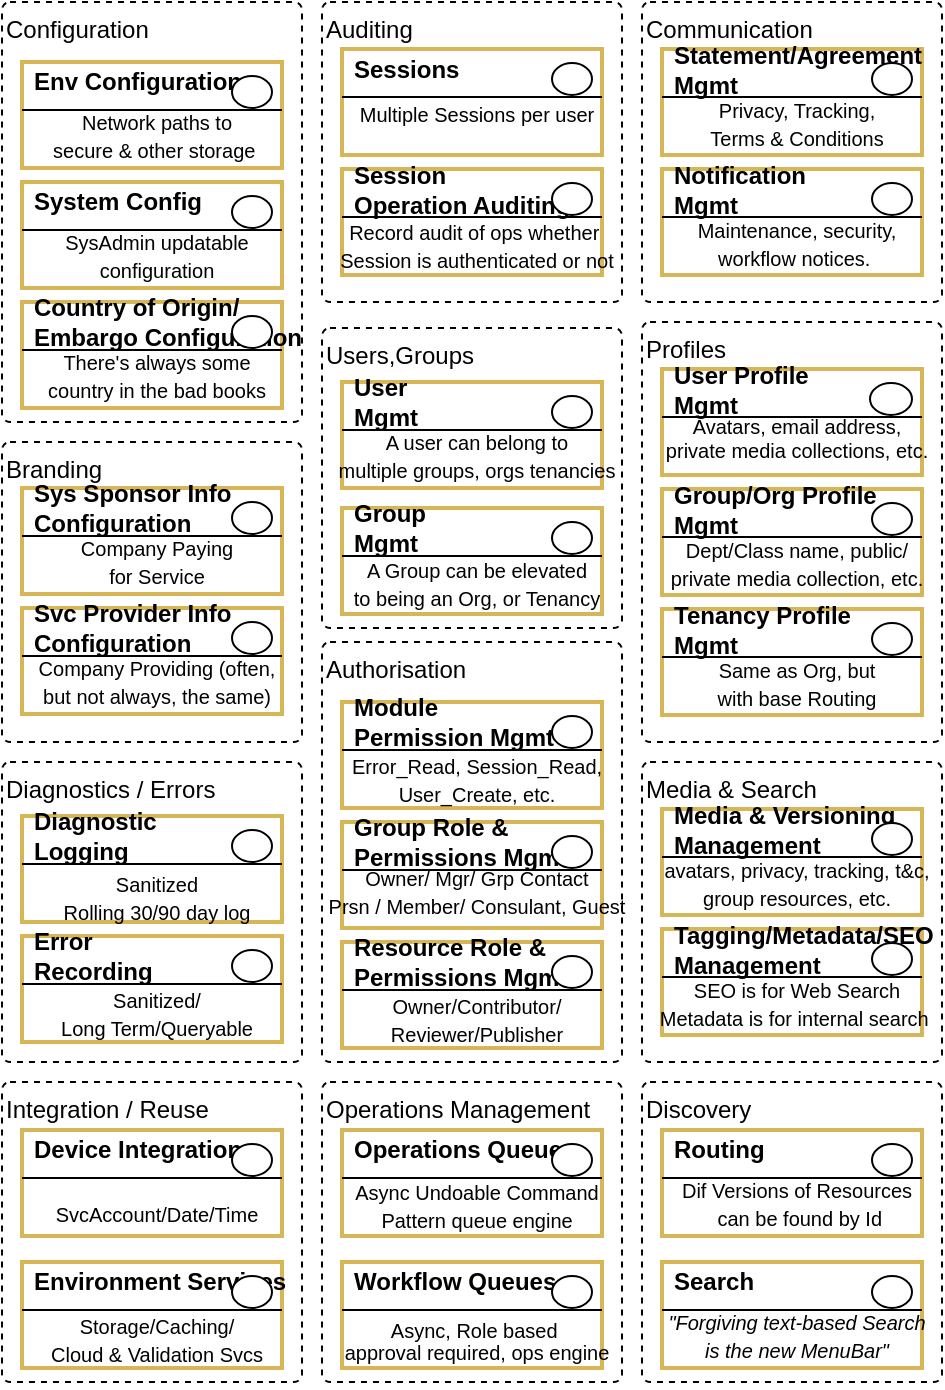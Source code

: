 <mxfile compressed="false" version="20.3.0" type="device">
  <diagram id="iJwj0JujM13rcgcpDBCf" name="Standard Base Logical Module Functionality Groups - HL">
    <mxGraphModel dx="782" dy="517" grid="1" gridSize="10" guides="1" tooltips="1" connect="0" arrows="1" fold="1" page="1" pageScale="1" pageWidth="827" pageHeight="1169" math="0" shadow="0">
      <root>
        <mxCell id="kqEcUKh6x4xUHImFHUBu-0" />
        <mxCell id="kqEcUKh6x4xUHImFHUBu-1" parent="kqEcUKh6x4xUHImFHUBu-0" />
        <mxCell id="neuzF8ryyaMldTGZhR9j-232" value="Authorisation" style="rounded=1;whiteSpace=wrap;html=1;strokeWidth=1;fillColor=none;dashed=1;absoluteArcSize=1;arcSize=8;container=1;collapsible=0;recursiveResize=0;align=left;verticalAlign=top;" parent="kqEcUKh6x4xUHImFHUBu-1" vertex="1">
          <mxGeometry x="280" y="480" width="150" height="210" as="geometry" />
        </mxCell>
        <mxCell id="neuzF8ryyaMldTGZhR9j-222" value="" style="fontStyle=1;align=center;verticalAlign=top;childLayout=stackLayout;horizontal=1;horizontalStack=0;resizeParent=1;resizeParentMax=0;resizeLast=0;marginBottom=0;strokeColor=#d6b656;strokeWidth=2;fillColor=none;" parent="neuzF8ryyaMldTGZhR9j-232" vertex="1">
          <mxGeometry x="10" y="30" width="130" height="53" as="geometry" />
        </mxCell>
        <mxCell id="neuzF8ryyaMldTGZhR9j-223" value="Module &lt;br&gt;Permission Mgmt" style="html=1;align=left;spacingLeft=4;verticalAlign=middle;strokeColor=none;fillColor=none;fontStyle=1" parent="neuzF8ryyaMldTGZhR9j-222" vertex="1">
          <mxGeometry width="130" height="20" as="geometry" />
        </mxCell>
        <mxCell id="neuzF8ryyaMldTGZhR9j-224" value="" style="shape=ellipse;" parent="neuzF8ryyaMldTGZhR9j-223" vertex="1">
          <mxGeometry x="1" width="20" height="16" relative="1" as="geometry">
            <mxPoint x="-25" y="7" as="offset" />
          </mxGeometry>
        </mxCell>
        <mxCell id="neuzF8ryyaMldTGZhR9j-225" value="" style="line;strokeWidth=1;fillColor=none;align=left;verticalAlign=middle;spacingTop=-1;spacingLeft=3;spacingRight=3;rotatable=0;labelPosition=right;points=[];portConstraint=eastwest;" parent="neuzF8ryyaMldTGZhR9j-222" vertex="1">
          <mxGeometry y="20" width="130" height="8" as="geometry" />
        </mxCell>
        <mxCell id="neuzF8ryyaMldTGZhR9j-226" value="&lt;font style=&quot;font-size: 10px ; line-height: 100%&quot;&gt;Error_Read, Session_Read, &lt;br&gt;User_Create, etc.&lt;/font&gt;" style="html=1;align=center;spacingLeft=4;verticalAlign=top;strokeColor=none;fillColor=none;spacingTop=-10;" parent="neuzF8ryyaMldTGZhR9j-222" vertex="1">
          <mxGeometry y="28" width="130" height="25" as="geometry" />
        </mxCell>
        <mxCell id="neuzF8ryyaMldTGZhR9j-227" value="" style="fontStyle=1;align=center;verticalAlign=top;childLayout=stackLayout;horizontal=1;horizontalStack=0;resizeParent=1;resizeParentMax=0;resizeLast=0;marginBottom=0;strokeColor=#d6b656;strokeWidth=2;fillColor=none;" parent="neuzF8ryyaMldTGZhR9j-232" vertex="1">
          <mxGeometry x="10" y="90" width="130" height="53" as="geometry" />
        </mxCell>
        <mxCell id="neuzF8ryyaMldTGZhR9j-228" value="Group Role &amp;amp; &lt;br&gt;Permissions Mgmt" style="html=1;align=left;spacingLeft=4;verticalAlign=middle;strokeColor=none;fillColor=none;fontStyle=1" parent="neuzF8ryyaMldTGZhR9j-227" vertex="1">
          <mxGeometry width="130" height="20" as="geometry" />
        </mxCell>
        <mxCell id="neuzF8ryyaMldTGZhR9j-229" value="" style="shape=ellipse;" parent="neuzF8ryyaMldTGZhR9j-228" vertex="1">
          <mxGeometry x="1" width="20" height="16" relative="1" as="geometry">
            <mxPoint x="-25" y="7" as="offset" />
          </mxGeometry>
        </mxCell>
        <mxCell id="neuzF8ryyaMldTGZhR9j-230" value="" style="line;strokeWidth=1;fillColor=none;align=left;verticalAlign=middle;spacingTop=-1;spacingLeft=3;spacingRight=3;rotatable=0;labelPosition=right;points=[];portConstraint=eastwest;" parent="neuzF8ryyaMldTGZhR9j-227" vertex="1">
          <mxGeometry y="20" width="130" height="8" as="geometry" />
        </mxCell>
        <mxCell id="neuzF8ryyaMldTGZhR9j-231" value="&lt;font style=&quot;font-size: 10px ; line-height: 90%&quot;&gt;Owner/ Mgr/ Grp Contact &lt;br&gt;Prsn / Member/ Consulant, Guest&lt;/font&gt;" style="html=1;align=center;spacingLeft=4;verticalAlign=top;strokeColor=none;fillColor=none;spacingTop=-14;" parent="neuzF8ryyaMldTGZhR9j-227" vertex="1">
          <mxGeometry y="28" width="130" height="25" as="geometry" />
        </mxCell>
        <mxCell id="neuzF8ryyaMldTGZhR9j-239" value="" style="fontStyle=1;align=center;verticalAlign=top;childLayout=stackLayout;horizontal=1;horizontalStack=0;resizeParent=1;resizeParentMax=0;resizeLast=0;marginBottom=0;strokeColor=#d6b656;strokeWidth=2;fillColor=none;" parent="neuzF8ryyaMldTGZhR9j-232" vertex="1">
          <mxGeometry x="10" y="150" width="130" height="53" as="geometry" />
        </mxCell>
        <mxCell id="neuzF8ryyaMldTGZhR9j-240" value="Resource Role &amp;amp; &lt;br&gt;Permissions Mgmt" style="html=1;align=left;spacingLeft=4;verticalAlign=middle;strokeColor=none;fillColor=none;fontStyle=1" parent="neuzF8ryyaMldTGZhR9j-239" vertex="1">
          <mxGeometry width="130" height="20" as="geometry" />
        </mxCell>
        <mxCell id="neuzF8ryyaMldTGZhR9j-241" value="" style="shape=ellipse;" parent="neuzF8ryyaMldTGZhR9j-240" vertex="1">
          <mxGeometry x="1" width="20" height="16" relative="1" as="geometry">
            <mxPoint x="-25" y="7" as="offset" />
          </mxGeometry>
        </mxCell>
        <mxCell id="neuzF8ryyaMldTGZhR9j-242" value="" style="line;strokeWidth=1;fillColor=none;align=left;verticalAlign=middle;spacingTop=-1;spacingLeft=3;spacingRight=3;rotatable=0;labelPosition=right;points=[];portConstraint=eastwest;" parent="neuzF8ryyaMldTGZhR9j-239" vertex="1">
          <mxGeometry y="20" width="130" height="8" as="geometry" />
        </mxCell>
        <mxCell id="neuzF8ryyaMldTGZhR9j-243" value="&lt;font style=&quot;font-size: 10px&quot;&gt;Owner/Contributor/&lt;br&gt;Reviewer/Publisher&lt;/font&gt;" style="html=1;align=center;spacingLeft=4;verticalAlign=top;strokeColor=none;fillColor=none;spacingTop=-10;" parent="neuzF8ryyaMldTGZhR9j-239" vertex="1">
          <mxGeometry y="28" width="130" height="25" as="geometry" />
        </mxCell>
        <mxCell id="neuzF8ryyaMldTGZhR9j-149" value="Users,Groups" style="rounded=1;whiteSpace=wrap;html=1;strokeWidth=1;fillColor=none;dashed=1;absoluteArcSize=1;arcSize=8;container=1;collapsible=0;recursiveResize=0;align=left;verticalAlign=top;" parent="kqEcUKh6x4xUHImFHUBu-1" vertex="1">
          <mxGeometry x="280" y="323" width="150" height="150" as="geometry" />
        </mxCell>
        <mxCell id="neuzF8ryyaMldTGZhR9j-260" value="Diagnostics / Errors" style="rounded=1;whiteSpace=wrap;html=1;strokeWidth=1;fillColor=none;dashed=1;absoluteArcSize=1;arcSize=8;container=1;collapsible=0;recursiveResize=0;align=left;verticalAlign=top;" parent="kqEcUKh6x4xUHImFHUBu-1" vertex="1">
          <mxGeometry x="120" y="540" width="150" height="150" as="geometry" />
        </mxCell>
        <mxCell id="neuzF8ryyaMldTGZhR9j-261" value="" style="fontStyle=1;align=center;verticalAlign=top;childLayout=stackLayout;horizontal=1;horizontalStack=0;resizeParent=1;resizeParentMax=0;resizeLast=0;marginBottom=0;strokeColor=#d6b656;strokeWidth=2;fillColor=none;" parent="neuzF8ryyaMldTGZhR9j-260" vertex="1">
          <mxGeometry x="10" y="87" width="130" height="53" as="geometry" />
        </mxCell>
        <mxCell id="neuzF8ryyaMldTGZhR9j-262" value="Error &lt;br&gt;Recording" style="html=1;align=left;spacingLeft=4;verticalAlign=middle;strokeColor=none;fillColor=none;fontStyle=1" parent="neuzF8ryyaMldTGZhR9j-261" vertex="1">
          <mxGeometry width="130" height="20" as="geometry" />
        </mxCell>
        <mxCell id="neuzF8ryyaMldTGZhR9j-263" value="" style="shape=ellipse;" parent="neuzF8ryyaMldTGZhR9j-262" vertex="1">
          <mxGeometry x="1" width="20" height="16" relative="1" as="geometry">
            <mxPoint x="-25" y="7" as="offset" />
          </mxGeometry>
        </mxCell>
        <mxCell id="neuzF8ryyaMldTGZhR9j-264" value="" style="line;strokeWidth=1;fillColor=none;align=left;verticalAlign=middle;spacingTop=-1;spacingLeft=3;spacingRight=3;rotatable=0;labelPosition=right;points=[];portConstraint=eastwest;" parent="neuzF8ryyaMldTGZhR9j-261" vertex="1">
          <mxGeometry y="20" width="130" height="8" as="geometry" />
        </mxCell>
        <mxCell id="neuzF8ryyaMldTGZhR9j-265" value="&lt;font style=&quot;font-size: 10px&quot;&gt;Sanitized/&lt;br&gt;Long Term/Queryable&lt;/font&gt;" style="html=1;align=center;spacingLeft=4;verticalAlign=top;strokeColor=none;fillColor=none;spacingTop=-10;" parent="neuzF8ryyaMldTGZhR9j-261" vertex="1">
          <mxGeometry y="28" width="130" height="25" as="geometry" />
        </mxCell>
        <mxCell id="neuzF8ryyaMldTGZhR9j-266" value="" style="fontStyle=1;align=center;verticalAlign=top;childLayout=stackLayout;horizontal=1;horizontalStack=0;resizeParent=1;resizeParentMax=0;resizeLast=0;marginBottom=0;strokeColor=#d6b656;strokeWidth=2;fillColor=none;" parent="neuzF8ryyaMldTGZhR9j-260" vertex="1">
          <mxGeometry x="10" y="27" width="130" height="53" as="geometry" />
        </mxCell>
        <mxCell id="neuzF8ryyaMldTGZhR9j-267" value="Diagnostic &lt;br&gt;Logging" style="html=1;align=left;spacingLeft=4;verticalAlign=middle;strokeColor=none;fillColor=none;fontStyle=1" parent="neuzF8ryyaMldTGZhR9j-266" vertex="1">
          <mxGeometry width="130" height="20" as="geometry" />
        </mxCell>
        <mxCell id="neuzF8ryyaMldTGZhR9j-268" value="" style="shape=ellipse;" parent="neuzF8ryyaMldTGZhR9j-267" vertex="1">
          <mxGeometry x="1" width="20" height="16" relative="1" as="geometry">
            <mxPoint x="-25" y="7" as="offset" />
          </mxGeometry>
        </mxCell>
        <mxCell id="neuzF8ryyaMldTGZhR9j-269" value="" style="line;strokeWidth=1;fillColor=none;align=left;verticalAlign=middle;spacingTop=-1;spacingLeft=3;spacingRight=3;rotatable=0;labelPosition=right;points=[];portConstraint=eastwest;" parent="neuzF8ryyaMldTGZhR9j-266" vertex="1">
          <mxGeometry y="20" width="130" height="8" as="geometry" />
        </mxCell>
        <mxCell id="neuzF8ryyaMldTGZhR9j-270" value="&lt;font style=&quot;font-size: 10px&quot;&gt;Sanitized&lt;br&gt;Rolling 30/90 day log&lt;/font&gt;" style="html=1;align=center;spacingLeft=4;verticalAlign=top;strokeColor=none;fillColor=none;spacingTop=-8;" parent="neuzF8ryyaMldTGZhR9j-266" vertex="1">
          <mxGeometry y="28" width="130" height="25" as="geometry" />
        </mxCell>
        <mxCell id="neuzF8ryyaMldTGZhR9j-201" value="Branding" style="rounded=1;whiteSpace=wrap;html=1;strokeWidth=1;fillColor=none;dashed=1;absoluteArcSize=1;arcSize=8;container=1;collapsible=0;recursiveResize=0;align=left;verticalAlign=top;" parent="kqEcUKh6x4xUHImFHUBu-1" vertex="1">
          <mxGeometry x="120" y="380" width="150" height="150" as="geometry" />
        </mxCell>
        <mxCell id="neuzF8ryyaMldTGZhR9j-212" value="" style="fontStyle=1;align=center;verticalAlign=top;childLayout=stackLayout;horizontal=1;horizontalStack=0;resizeParent=1;resizeParentMax=0;resizeLast=0;marginBottom=0;strokeColor=#d6b656;strokeWidth=2;fillColor=none;" parent="neuzF8ryyaMldTGZhR9j-201" vertex="1">
          <mxGeometry x="10" y="23" width="130" height="53" as="geometry" />
        </mxCell>
        <mxCell id="neuzF8ryyaMldTGZhR9j-213" value="Sys Sponsor Info&lt;br&gt;Configuration" style="html=1;align=left;spacingLeft=4;verticalAlign=middle;strokeColor=none;fillColor=none;fontStyle=1" parent="neuzF8ryyaMldTGZhR9j-212" vertex="1">
          <mxGeometry width="130" height="20" as="geometry" />
        </mxCell>
        <mxCell id="neuzF8ryyaMldTGZhR9j-214" value="" style="shape=ellipse;" parent="neuzF8ryyaMldTGZhR9j-213" vertex="1">
          <mxGeometry x="1" width="20" height="16" relative="1" as="geometry">
            <mxPoint x="-25" y="7" as="offset" />
          </mxGeometry>
        </mxCell>
        <mxCell id="neuzF8ryyaMldTGZhR9j-215" value="" style="line;strokeWidth=1;fillColor=none;align=left;verticalAlign=middle;spacingTop=-1;spacingLeft=3;spacingRight=3;rotatable=0;labelPosition=right;points=[];portConstraint=eastwest;" parent="neuzF8ryyaMldTGZhR9j-212" vertex="1">
          <mxGeometry y="20" width="130" height="8" as="geometry" />
        </mxCell>
        <mxCell id="neuzF8ryyaMldTGZhR9j-216" value="&lt;font style=&quot;font-size: 10px&quot;&gt;Company Paying &lt;br&gt;for Service&lt;/font&gt;" style="html=1;align=center;spacingLeft=4;verticalAlign=top;strokeColor=none;fillColor=none;spacingTop=-12;" parent="neuzF8ryyaMldTGZhR9j-212" vertex="1">
          <mxGeometry y="28" width="130" height="25" as="geometry" />
        </mxCell>
        <mxCell id="neuzF8ryyaMldTGZhR9j-217" value="" style="fontStyle=1;align=center;verticalAlign=top;childLayout=stackLayout;horizontal=1;horizontalStack=0;resizeParent=1;resizeParentMax=0;resizeLast=0;marginBottom=0;strokeColor=#d6b656;strokeWidth=2;fillColor=none;" parent="neuzF8ryyaMldTGZhR9j-201" vertex="1">
          <mxGeometry x="10" y="83" width="130" height="53" as="geometry" />
        </mxCell>
        <mxCell id="neuzF8ryyaMldTGZhR9j-218" value="Svc Provider Info&lt;br&gt;Configuration" style="html=1;align=left;spacingLeft=4;verticalAlign=middle;strokeColor=none;fillColor=none;fontStyle=1" parent="neuzF8ryyaMldTGZhR9j-217" vertex="1">
          <mxGeometry width="130" height="20" as="geometry" />
        </mxCell>
        <mxCell id="neuzF8ryyaMldTGZhR9j-219" value="" style="shape=ellipse;" parent="neuzF8ryyaMldTGZhR9j-218" vertex="1">
          <mxGeometry x="1" width="20" height="16" relative="1" as="geometry">
            <mxPoint x="-25" y="7" as="offset" />
          </mxGeometry>
        </mxCell>
        <mxCell id="neuzF8ryyaMldTGZhR9j-220" value="" style="line;strokeWidth=1;fillColor=none;align=left;verticalAlign=middle;spacingTop=-1;spacingLeft=3;spacingRight=3;rotatable=0;labelPosition=right;points=[];portConstraint=eastwest;" parent="neuzF8ryyaMldTGZhR9j-217" vertex="1">
          <mxGeometry y="20" width="130" height="8" as="geometry" />
        </mxCell>
        <mxCell id="neuzF8ryyaMldTGZhR9j-221" value="&lt;font style=&quot;font-size: 10px&quot;&gt;Company Providing (often, &lt;br&gt;but not always, the same)&lt;/font&gt;" style="html=1;align=center;spacingLeft=4;verticalAlign=top;strokeColor=none;fillColor=none;spacingTop=-12;" parent="neuzF8ryyaMldTGZhR9j-217" vertex="1">
          <mxGeometry y="28" width="130" height="25" as="geometry" />
        </mxCell>
        <mxCell id="neuzF8ryyaMldTGZhR9j-0" value="Configuration" style="rounded=1;whiteSpace=wrap;html=1;strokeWidth=1;fillColor=none;dashed=1;absoluteArcSize=1;arcSize=8;container=1;collapsible=0;recursiveResize=0;align=left;verticalAlign=top;" parent="kqEcUKh6x4xUHImFHUBu-1" vertex="1">
          <mxGeometry x="120" y="160" width="150" height="210" as="geometry" />
        </mxCell>
        <mxCell id="neuzF8ryyaMldTGZhR9j-144" value="" style="fontStyle=1;align=center;verticalAlign=top;childLayout=stackLayout;horizontal=1;horizontalStack=0;resizeParent=1;resizeParentMax=0;resizeLast=0;marginBottom=0;strokeColor=#d6b656;strokeWidth=2;fillColor=none;" parent="neuzF8ryyaMldTGZhR9j-0" vertex="1">
          <mxGeometry x="10" y="150" width="130" height="53" as="geometry" />
        </mxCell>
        <mxCell id="neuzF8ryyaMldTGZhR9j-145" value="Country of Origin/&lt;br&gt;Embargo Configuration" style="html=1;align=left;spacingLeft=4;verticalAlign=middle;strokeColor=none;fillColor=none;fontStyle=1" parent="neuzF8ryyaMldTGZhR9j-144" vertex="1">
          <mxGeometry width="130" height="20" as="geometry" />
        </mxCell>
        <mxCell id="neuzF8ryyaMldTGZhR9j-146" value="" style="shape=ellipse;" parent="neuzF8ryyaMldTGZhR9j-145" vertex="1">
          <mxGeometry x="1" width="20" height="16" relative="1" as="geometry">
            <mxPoint x="-25" y="7" as="offset" />
          </mxGeometry>
        </mxCell>
        <mxCell id="neuzF8ryyaMldTGZhR9j-147" value="" style="line;strokeWidth=1;fillColor=none;align=left;verticalAlign=middle;spacingTop=-1;spacingLeft=3;spacingRight=3;rotatable=0;labelPosition=right;points=[];portConstraint=eastwest;" parent="neuzF8ryyaMldTGZhR9j-144" vertex="1">
          <mxGeometry y="20" width="130" height="8" as="geometry" />
        </mxCell>
        <mxCell id="neuzF8ryyaMldTGZhR9j-148" value="&lt;span style=&quot;font-size: 10px&quot;&gt;There&#39;s always some &lt;br&gt;country in the bad books&lt;/span&gt;" style="html=1;align=center;spacingLeft=4;verticalAlign=top;strokeColor=none;fillColor=none;spacingTop=-12;" parent="neuzF8ryyaMldTGZhR9j-144" vertex="1">
          <mxGeometry y="28" width="130" height="25" as="geometry" />
        </mxCell>
        <mxCell id="neuzF8ryyaMldTGZhR9j-123" value="" style="fontStyle=1;align=center;verticalAlign=top;childLayout=stackLayout;horizontal=1;horizontalStack=0;resizeParent=1;resizeParentMax=0;resizeLast=0;marginBottom=0;strokeColor=#d6b656;strokeWidth=2;fillColor=none;" parent="neuzF8ryyaMldTGZhR9j-0" vertex="1">
          <mxGeometry x="10" y="30" width="130" height="53" as="geometry" />
        </mxCell>
        <mxCell id="neuzF8ryyaMldTGZhR9j-124" value="Env Configuration" style="html=1;align=left;spacingLeft=4;verticalAlign=middle;strokeColor=none;fillColor=none;fontStyle=1" parent="neuzF8ryyaMldTGZhR9j-123" vertex="1">
          <mxGeometry width="130" height="20" as="geometry" />
        </mxCell>
        <mxCell id="neuzF8ryyaMldTGZhR9j-125" value="" style="shape=ellipse;" parent="neuzF8ryyaMldTGZhR9j-124" vertex="1">
          <mxGeometry x="1" width="20" height="16" relative="1" as="geometry">
            <mxPoint x="-25" y="7" as="offset" />
          </mxGeometry>
        </mxCell>
        <mxCell id="neuzF8ryyaMldTGZhR9j-126" value="" style="line;strokeWidth=1;fillColor=none;align=left;verticalAlign=middle;spacingTop=-1;spacingLeft=3;spacingRight=3;rotatable=0;labelPosition=right;points=[];portConstraint=eastwest;" parent="neuzF8ryyaMldTGZhR9j-123" vertex="1">
          <mxGeometry y="20" width="130" height="8" as="geometry" />
        </mxCell>
        <mxCell id="neuzF8ryyaMldTGZhR9j-127" value="&lt;font style=&quot;font-size: 10px&quot;&gt;Network paths to &lt;br&gt;secure &amp;amp; other storage&amp;nbsp;&lt;/font&gt;" style="html=1;align=center;spacingLeft=4;verticalAlign=top;strokeColor=none;fillColor=none;spacingTop=-12;" parent="neuzF8ryyaMldTGZhR9j-123" vertex="1">
          <mxGeometry y="28" width="130" height="25" as="geometry" />
        </mxCell>
        <mxCell id="neuzF8ryyaMldTGZhR9j-128" value="" style="fontStyle=1;align=center;verticalAlign=top;childLayout=stackLayout;horizontal=1;horizontalStack=0;resizeParent=1;resizeParentMax=0;resizeLast=0;marginBottom=0;strokeColor=#d6b656;strokeWidth=2;fillColor=none;" parent="neuzF8ryyaMldTGZhR9j-0" vertex="1">
          <mxGeometry x="10" y="90" width="130" height="53" as="geometry" />
        </mxCell>
        <mxCell id="neuzF8ryyaMldTGZhR9j-129" value="System Config" style="html=1;align=left;spacingLeft=4;verticalAlign=middle;strokeColor=none;fillColor=none;fontStyle=1" parent="neuzF8ryyaMldTGZhR9j-128" vertex="1">
          <mxGeometry width="130" height="20" as="geometry" />
        </mxCell>
        <mxCell id="neuzF8ryyaMldTGZhR9j-130" value="" style="shape=ellipse;" parent="neuzF8ryyaMldTGZhR9j-129" vertex="1">
          <mxGeometry x="1" width="20" height="16" relative="1" as="geometry">
            <mxPoint x="-25" y="7" as="offset" />
          </mxGeometry>
        </mxCell>
        <mxCell id="neuzF8ryyaMldTGZhR9j-131" value="" style="line;strokeWidth=1;fillColor=none;align=left;verticalAlign=middle;spacingTop=-1;spacingLeft=3;spacingRight=3;rotatable=0;labelPosition=right;points=[];portConstraint=eastwest;" parent="neuzF8ryyaMldTGZhR9j-128" vertex="1">
          <mxGeometry y="20" width="130" height="8" as="geometry" />
        </mxCell>
        <mxCell id="neuzF8ryyaMldTGZhR9j-132" value="&lt;font style=&quot;font-size: 10px&quot;&gt;SysAdmin updatable &lt;br&gt;configuration&lt;/font&gt;" style="html=1;align=center;spacingLeft=4;verticalAlign=top;strokeColor=none;fillColor=none;spacingTop=-12;" parent="neuzF8ryyaMldTGZhR9j-128" vertex="1">
          <mxGeometry y="28" width="130" height="25" as="geometry" />
        </mxCell>
        <mxCell id="neuzF8ryyaMldTGZhR9j-133" value="Auditing" style="rounded=1;whiteSpace=wrap;html=1;strokeWidth=1;fillColor=none;dashed=1;absoluteArcSize=1;arcSize=8;container=1;collapsible=0;recursiveResize=0;align=left;verticalAlign=top;" parent="kqEcUKh6x4xUHImFHUBu-1" vertex="1">
          <mxGeometry x="280" y="160" width="150" height="150" as="geometry" />
        </mxCell>
        <mxCell id="neuzF8ryyaMldTGZhR9j-134" value="" style="fontStyle=1;align=center;verticalAlign=top;childLayout=stackLayout;horizontal=1;horizontalStack=0;resizeParent=1;resizeParentMax=0;resizeLast=0;marginBottom=0;strokeColor=#d6b656;strokeWidth=2;fillColor=none;" parent="neuzF8ryyaMldTGZhR9j-133" vertex="1">
          <mxGeometry x="10" y="23.5" width="130" height="53" as="geometry" />
        </mxCell>
        <mxCell id="neuzF8ryyaMldTGZhR9j-135" value="Sessions" style="html=1;align=left;spacingLeft=4;verticalAlign=middle;strokeColor=none;fillColor=none;fontStyle=1" parent="neuzF8ryyaMldTGZhR9j-134" vertex="1">
          <mxGeometry width="130" height="20" as="geometry" />
        </mxCell>
        <mxCell id="neuzF8ryyaMldTGZhR9j-136" value="" style="shape=ellipse;" parent="neuzF8ryyaMldTGZhR9j-135" vertex="1">
          <mxGeometry x="1" width="20" height="16" relative="1" as="geometry">
            <mxPoint x="-25" y="7" as="offset" />
          </mxGeometry>
        </mxCell>
        <mxCell id="neuzF8ryyaMldTGZhR9j-137" value="" style="line;strokeWidth=1;fillColor=none;align=left;verticalAlign=middle;spacingTop=-1;spacingLeft=3;spacingRight=3;rotatable=0;labelPosition=right;points=[];portConstraint=eastwest;" parent="neuzF8ryyaMldTGZhR9j-134" vertex="1">
          <mxGeometry y="20" width="130" height="8" as="geometry" />
        </mxCell>
        <mxCell id="neuzF8ryyaMldTGZhR9j-138" value="&lt;font style=&quot;font-size: 10px&quot;&gt;Multiple Sessions per user&lt;/font&gt;" style="html=1;align=center;spacingLeft=4;verticalAlign=top;strokeColor=none;fillColor=none;spacingTop=-10;" parent="neuzF8ryyaMldTGZhR9j-134" vertex="1">
          <mxGeometry y="28" width="130" height="25" as="geometry" />
        </mxCell>
        <mxCell id="neuzF8ryyaMldTGZhR9j-139" value="" style="fontStyle=1;align=center;verticalAlign=top;childLayout=stackLayout;horizontal=1;horizontalStack=0;resizeParent=1;resizeParentMax=0;resizeLast=0;marginBottom=0;strokeColor=#d6b656;strokeWidth=2;fillColor=none;" parent="neuzF8ryyaMldTGZhR9j-133" vertex="1">
          <mxGeometry x="10" y="83.5" width="130" height="53" as="geometry" />
        </mxCell>
        <mxCell id="neuzF8ryyaMldTGZhR9j-140" value="Session&lt;br&gt;Operation Auditing" style="html=1;align=left;spacingLeft=4;verticalAlign=middle;strokeColor=none;fillColor=none;fontStyle=1" parent="neuzF8ryyaMldTGZhR9j-139" vertex="1">
          <mxGeometry width="130" height="20" as="geometry" />
        </mxCell>
        <mxCell id="neuzF8ryyaMldTGZhR9j-141" value="" style="shape=ellipse;" parent="neuzF8ryyaMldTGZhR9j-140" vertex="1">
          <mxGeometry x="1" width="20" height="16" relative="1" as="geometry">
            <mxPoint x="-25" y="7" as="offset" />
          </mxGeometry>
        </mxCell>
        <mxCell id="neuzF8ryyaMldTGZhR9j-142" value="" style="line;strokeWidth=1;fillColor=none;align=left;verticalAlign=middle;spacingTop=-1;spacingLeft=3;spacingRight=3;rotatable=0;labelPosition=right;points=[];portConstraint=eastwest;" parent="neuzF8ryyaMldTGZhR9j-139" vertex="1">
          <mxGeometry y="20" width="130" height="8" as="geometry" />
        </mxCell>
        <mxCell id="neuzF8ryyaMldTGZhR9j-143" value="&lt;font style=&quot;font-size: 10px&quot;&gt;Record audit of ops whether&amp;nbsp;&lt;br&gt;Session is authenticated or not&lt;/font&gt;" style="html=1;align=center;spacingLeft=4;verticalAlign=top;strokeColor=none;fillColor=none;spacingTop=-11;" parent="neuzF8ryyaMldTGZhR9j-139" vertex="1">
          <mxGeometry y="28" width="130" height="25" as="geometry" />
        </mxCell>
        <mxCell id="neuzF8ryyaMldTGZhR9j-244" value="Profiles" style="rounded=1;whiteSpace=wrap;html=1;strokeWidth=1;fillColor=none;dashed=1;absoluteArcSize=1;arcSize=8;container=1;collapsible=0;recursiveResize=0;align=left;verticalAlign=top;" parent="kqEcUKh6x4xUHImFHUBu-1" vertex="1">
          <mxGeometry x="440" y="320" width="150" height="210" as="geometry" />
        </mxCell>
        <mxCell id="neuzF8ryyaMldTGZhR9j-180" value="" style="fontStyle=1;align=center;verticalAlign=top;childLayout=stackLayout;horizontal=1;horizontalStack=0;resizeParent=1;resizeParentMax=0;resizeLast=0;marginBottom=0;strokeColor=#d6b656;strokeWidth=2;fillColor=none;" parent="neuzF8ryyaMldTGZhR9j-244" vertex="1">
          <mxGeometry x="10" y="83.5" width="130" height="53" as="geometry" />
        </mxCell>
        <mxCell id="neuzF8ryyaMldTGZhR9j-181" value="Group/Org Profile&lt;br&gt;Mgmt" style="html=1;align=left;spacingLeft=4;verticalAlign=middle;strokeColor=none;fillColor=none;fontStyle=1" parent="neuzF8ryyaMldTGZhR9j-180" vertex="1">
          <mxGeometry width="130" height="20" as="geometry" />
        </mxCell>
        <mxCell id="neuzF8ryyaMldTGZhR9j-182" value="" style="shape=ellipse;" parent="neuzF8ryyaMldTGZhR9j-181" vertex="1">
          <mxGeometry x="1" width="20" height="16" relative="1" as="geometry">
            <mxPoint x="-25" y="7" as="offset" />
          </mxGeometry>
        </mxCell>
        <mxCell id="neuzF8ryyaMldTGZhR9j-183" value="" style="line;strokeWidth=1;fillColor=none;align=left;verticalAlign=middle;spacingTop=-1;spacingLeft=3;spacingRight=3;rotatable=0;labelPosition=right;points=[];portConstraint=eastwest;" parent="neuzF8ryyaMldTGZhR9j-180" vertex="1">
          <mxGeometry y="20" width="130" height="8" as="geometry" />
        </mxCell>
        <mxCell id="neuzF8ryyaMldTGZhR9j-184" value="&lt;font style=&quot;font-size: 10px&quot;&gt;Dept/Class name, public/ &lt;br&gt;private media collection, etc.&lt;/font&gt;" style="html=1;align=center;spacingLeft=4;verticalAlign=top;strokeColor=none;fillColor=none;spacingTop=-12;" parent="neuzF8ryyaMldTGZhR9j-180" vertex="1">
          <mxGeometry y="28" width="130" height="25" as="geometry" />
        </mxCell>
        <mxCell id="neuzF8ryyaMldTGZhR9j-185" value="" style="fontStyle=1;align=center;verticalAlign=top;childLayout=stackLayout;horizontal=1;horizontalStack=0;resizeParent=1;resizeParentMax=0;resizeLast=0;marginBottom=0;strokeColor=#d6b656;strokeWidth=2;fillColor=none;" parent="neuzF8ryyaMldTGZhR9j-244" vertex="1">
          <mxGeometry x="10" y="143.5" width="130" height="53" as="geometry" />
        </mxCell>
        <mxCell id="neuzF8ryyaMldTGZhR9j-186" value="Tenancy Profile &lt;br&gt;Mgmt" style="html=1;align=left;spacingLeft=4;verticalAlign=middle;strokeColor=none;fillColor=none;fontStyle=1" parent="neuzF8ryyaMldTGZhR9j-185" vertex="1">
          <mxGeometry width="130" height="20" as="geometry" />
        </mxCell>
        <mxCell id="neuzF8ryyaMldTGZhR9j-187" value="" style="shape=ellipse;" parent="neuzF8ryyaMldTGZhR9j-186" vertex="1">
          <mxGeometry x="1" width="20" height="16" relative="1" as="geometry">
            <mxPoint x="-25" y="7" as="offset" />
          </mxGeometry>
        </mxCell>
        <mxCell id="neuzF8ryyaMldTGZhR9j-188" value="" style="line;strokeWidth=1;fillColor=none;align=left;verticalAlign=middle;spacingTop=-1;spacingLeft=3;spacingRight=3;rotatable=0;labelPosition=right;points=[];portConstraint=eastwest;" parent="neuzF8ryyaMldTGZhR9j-185" vertex="1">
          <mxGeometry y="20" width="130" height="8" as="geometry" />
        </mxCell>
        <mxCell id="neuzF8ryyaMldTGZhR9j-189" value="&lt;font style=&quot;font-size: 10px&quot;&gt;Same as Org, but &lt;br&gt;with base Routing&lt;/font&gt;" style="html=1;align=center;spacingLeft=4;verticalAlign=top;strokeColor=none;fillColor=none;spacingTop=-12;" parent="neuzF8ryyaMldTGZhR9j-185" vertex="1">
          <mxGeometry y="28" width="130" height="25" as="geometry" />
        </mxCell>
        <mxCell id="neuzF8ryyaMldTGZhR9j-233" value="" style="fontStyle=1;align=center;verticalAlign=top;childLayout=stackLayout;horizontal=1;horizontalStack=0;resizeParent=1;resizeParentMax=0;resizeLast=0;marginBottom=0;strokeColor=#d6b656;strokeWidth=2;fillColor=none;" parent="neuzF8ryyaMldTGZhR9j-244" vertex="1">
          <mxGeometry x="10" y="23.5" width="130" height="53" as="geometry" />
        </mxCell>
        <mxCell id="neuzF8ryyaMldTGZhR9j-234" value="User Profile &lt;br&gt;Mgmt" style="html=1;align=left;spacingLeft=4;verticalAlign=middle;strokeColor=none;fillColor=none;fontStyle=1" parent="neuzF8ryyaMldTGZhR9j-233" vertex="1">
          <mxGeometry width="130" height="20" as="geometry" />
        </mxCell>
        <mxCell id="neuzF8ryyaMldTGZhR9j-235" value="" style="shape=ellipse;" parent="neuzF8ryyaMldTGZhR9j-234" vertex="1">
          <mxGeometry x="1" width="21" height="16" relative="1" as="geometry">
            <mxPoint x="-26" y="7" as="offset" />
          </mxGeometry>
        </mxCell>
        <mxCell id="neuzF8ryyaMldTGZhR9j-236" value="" style="line;strokeWidth=1;fillColor=none;align=left;verticalAlign=middle;spacingTop=-1;spacingLeft=3;spacingRight=3;rotatable=0;labelPosition=right;points=[];portConstraint=eastwest;" parent="neuzF8ryyaMldTGZhR9j-233" vertex="1">
          <mxGeometry y="20" width="130" height="8" as="geometry" />
        </mxCell>
        <mxCell id="neuzF8ryyaMldTGZhR9j-237" value="Avatars, email address, &lt;br&gt;private media collections, etc." style="html=1;align=center;spacingLeft=4;verticalAlign=top;strokeColor=none;fillColor=none;spacingTop=-12;fontSize=10;" parent="neuzF8ryyaMldTGZhR9j-233" vertex="1">
          <mxGeometry y="28" width="130" height="25" as="geometry" />
        </mxCell>
        <mxCell id="neuzF8ryyaMldTGZhR9j-271" value="Communication" style="rounded=1;whiteSpace=wrap;html=1;strokeWidth=1;fillColor=none;dashed=1;absoluteArcSize=1;arcSize=8;container=1;collapsible=0;recursiveResize=0;align=left;verticalAlign=top;" parent="kqEcUKh6x4xUHImFHUBu-1" vertex="1">
          <mxGeometry x="440" y="160" width="150" height="150" as="geometry" />
        </mxCell>
        <mxCell id="neuzF8ryyaMldTGZhR9j-272" value="" style="fontStyle=1;align=center;verticalAlign=top;childLayout=stackLayout;horizontal=1;horizontalStack=0;resizeParent=1;resizeParentMax=0;resizeLast=0;marginBottom=0;strokeColor=#d6b656;strokeWidth=2;fillColor=none;" parent="neuzF8ryyaMldTGZhR9j-271" vertex="1">
          <mxGeometry x="10" y="23.5" width="130" height="53" as="geometry" />
        </mxCell>
        <mxCell id="neuzF8ryyaMldTGZhR9j-273" value="Statement/Agreement&lt;br&gt;Mgmt" style="html=1;align=left;spacingLeft=4;verticalAlign=middle;strokeColor=none;fillColor=none;fontStyle=1" parent="neuzF8ryyaMldTGZhR9j-272" vertex="1">
          <mxGeometry width="130" height="20" as="geometry" />
        </mxCell>
        <mxCell id="neuzF8ryyaMldTGZhR9j-274" value="" style="shape=ellipse;" parent="neuzF8ryyaMldTGZhR9j-273" vertex="1">
          <mxGeometry x="1" width="20" height="16" relative="1" as="geometry">
            <mxPoint x="-25" y="7" as="offset" />
          </mxGeometry>
        </mxCell>
        <mxCell id="neuzF8ryyaMldTGZhR9j-275" value="" style="line;strokeWidth=1;fillColor=none;align=left;verticalAlign=middle;spacingTop=-1;spacingLeft=3;spacingRight=3;rotatable=0;labelPosition=right;points=[];portConstraint=eastwest;" parent="neuzF8ryyaMldTGZhR9j-272" vertex="1">
          <mxGeometry y="20" width="130" height="8" as="geometry" />
        </mxCell>
        <mxCell id="neuzF8ryyaMldTGZhR9j-276" value="&lt;font style=&quot;font-size: 10px&quot;&gt;Privacy, Tracking, &lt;br&gt;Terms &amp;amp; Conditions&lt;/font&gt;" style="html=1;align=center;spacingLeft=4;verticalAlign=top;strokeColor=none;fillColor=none;spacingTop=-12;" parent="neuzF8ryyaMldTGZhR9j-272" vertex="1">
          <mxGeometry y="28" width="130" height="25" as="geometry" />
        </mxCell>
        <mxCell id="neuzF8ryyaMldTGZhR9j-277" value="" style="fontStyle=1;align=center;verticalAlign=top;childLayout=stackLayout;horizontal=1;horizontalStack=0;resizeParent=1;resizeParentMax=0;resizeLast=0;marginBottom=0;strokeColor=#d6b656;strokeWidth=2;fillColor=none;" parent="neuzF8ryyaMldTGZhR9j-271" vertex="1">
          <mxGeometry x="10" y="83.5" width="130" height="53" as="geometry" />
        </mxCell>
        <mxCell id="neuzF8ryyaMldTGZhR9j-278" value="Notification &lt;br&gt;Mgmt" style="html=1;align=left;spacingLeft=4;verticalAlign=middle;strokeColor=none;fillColor=none;fontStyle=1" parent="neuzF8ryyaMldTGZhR9j-277" vertex="1">
          <mxGeometry width="130" height="20" as="geometry" />
        </mxCell>
        <mxCell id="neuzF8ryyaMldTGZhR9j-279" value="" style="shape=ellipse;" parent="neuzF8ryyaMldTGZhR9j-278" vertex="1">
          <mxGeometry x="1" width="20" height="16" relative="1" as="geometry">
            <mxPoint x="-25" y="7" as="offset" />
          </mxGeometry>
        </mxCell>
        <mxCell id="neuzF8ryyaMldTGZhR9j-280" value="" style="line;strokeWidth=1;fillColor=none;align=left;verticalAlign=middle;spacingTop=-1;spacingLeft=3;spacingRight=3;rotatable=0;labelPosition=right;points=[];portConstraint=eastwest;" parent="neuzF8ryyaMldTGZhR9j-277" vertex="1">
          <mxGeometry y="20" width="130" height="8" as="geometry" />
        </mxCell>
        <mxCell id="neuzF8ryyaMldTGZhR9j-281" value="&lt;font style=&quot;font-size: 10px&quot;&gt;Maintenance, security, &lt;br&gt;workflow notices.&amp;nbsp;&lt;/font&gt;" style="html=1;align=center;spacingLeft=4;verticalAlign=top;strokeColor=none;fillColor=none;spacingTop=-12;" parent="neuzF8ryyaMldTGZhR9j-277" vertex="1">
          <mxGeometry y="28" width="130" height="25" as="geometry" />
        </mxCell>
        <mxCell id="neuzF8ryyaMldTGZhR9j-282" value="Media &amp;amp; Search" style="rounded=1;whiteSpace=wrap;html=1;strokeWidth=1;fillColor=none;dashed=1;absoluteArcSize=1;arcSize=8;container=1;collapsible=0;recursiveResize=0;align=left;verticalAlign=top;" parent="kqEcUKh6x4xUHImFHUBu-1" vertex="1">
          <mxGeometry x="440" y="540" width="150" height="150" as="geometry" />
        </mxCell>
        <mxCell id="neuzF8ryyaMldTGZhR9j-283" value="" style="fontStyle=1;align=center;verticalAlign=top;childLayout=stackLayout;horizontal=1;horizontalStack=0;resizeParent=1;resizeParentMax=0;resizeLast=0;marginBottom=0;strokeColor=#d6b656;strokeWidth=2;fillColor=none;" parent="neuzF8ryyaMldTGZhR9j-282" vertex="1">
          <mxGeometry x="10" y="23.5" width="130" height="53" as="geometry" />
        </mxCell>
        <mxCell id="neuzF8ryyaMldTGZhR9j-284" value="Media &amp;amp; Versioning&lt;br&gt;Management" style="html=1;align=left;spacingLeft=4;verticalAlign=middle;strokeColor=none;fillColor=none;fontStyle=1" parent="neuzF8ryyaMldTGZhR9j-283" vertex="1">
          <mxGeometry width="130" height="20" as="geometry" />
        </mxCell>
        <mxCell id="neuzF8ryyaMldTGZhR9j-285" value="" style="shape=ellipse;" parent="neuzF8ryyaMldTGZhR9j-284" vertex="1">
          <mxGeometry x="1" width="20" height="16" relative="1" as="geometry">
            <mxPoint x="-25" y="7" as="offset" />
          </mxGeometry>
        </mxCell>
        <mxCell id="neuzF8ryyaMldTGZhR9j-286" value="" style="line;strokeWidth=1;fillColor=none;align=left;verticalAlign=middle;spacingTop=-1;spacingLeft=3;spacingRight=3;rotatable=0;labelPosition=right;points=[];portConstraint=eastwest;" parent="neuzF8ryyaMldTGZhR9j-283" vertex="1">
          <mxGeometry y="20" width="130" height="8" as="geometry" />
        </mxCell>
        <mxCell id="neuzF8ryyaMldTGZhR9j-287" value="&lt;font style=&quot;font-size: 10px&quot;&gt;avatars, privacy, tracking, t&amp;amp;c,&lt;br&gt;group resources, etc.&lt;br&gt;&lt;/font&gt;" style="html=1;align=center;spacingLeft=4;verticalAlign=top;strokeColor=none;fillColor=none;spacingTop=-12;" parent="neuzF8ryyaMldTGZhR9j-283" vertex="1">
          <mxGeometry y="28" width="130" height="25" as="geometry" />
        </mxCell>
        <mxCell id="neuzF8ryyaMldTGZhR9j-311" value="" style="fontStyle=1;align=center;verticalAlign=top;childLayout=stackLayout;horizontal=1;horizontalStack=0;resizeParent=1;resizeParentMax=0;resizeLast=0;marginBottom=0;strokeColor=#d6b656;strokeWidth=2;fillColor=none;" parent="neuzF8ryyaMldTGZhR9j-282" vertex="1">
          <mxGeometry x="10" y="83.5" width="130" height="53" as="geometry" />
        </mxCell>
        <mxCell id="neuzF8ryyaMldTGZhR9j-312" value="Tagging/Metadata/SEO&lt;br&gt;Management" style="html=1;align=left;spacingLeft=4;verticalAlign=middle;strokeColor=none;fillColor=none;fontStyle=1" parent="neuzF8ryyaMldTGZhR9j-311" vertex="1">
          <mxGeometry width="130" height="20" as="geometry" />
        </mxCell>
        <mxCell id="neuzF8ryyaMldTGZhR9j-313" value="" style="shape=ellipse;" parent="neuzF8ryyaMldTGZhR9j-312" vertex="1">
          <mxGeometry x="1" width="20" height="16" relative="1" as="geometry">
            <mxPoint x="-25" y="7" as="offset" />
          </mxGeometry>
        </mxCell>
        <mxCell id="neuzF8ryyaMldTGZhR9j-314" value="" style="line;strokeWidth=1;fillColor=none;align=left;verticalAlign=middle;spacingTop=-1;spacingLeft=3;spacingRight=3;rotatable=0;labelPosition=right;points=[];portConstraint=eastwest;" parent="neuzF8ryyaMldTGZhR9j-311" vertex="1">
          <mxGeometry y="20" width="130" height="8" as="geometry" />
        </mxCell>
        <mxCell id="neuzF8ryyaMldTGZhR9j-315" value="&lt;span style=&quot;font-size: 10px&quot;&gt;SEO is for Web Search&lt;/span&gt;&lt;br style=&quot;font-size: 10px&quot;&gt;&lt;span style=&quot;font-size: 10px&quot;&gt;Metadata is for internal search&amp;nbsp;&lt;/span&gt;" style="html=1;align=center;spacingLeft=4;verticalAlign=top;strokeColor=none;fillColor=none;spacingTop=-12;" parent="neuzF8ryyaMldTGZhR9j-311" vertex="1">
          <mxGeometry y="28" width="130" height="25" as="geometry" />
        </mxCell>
        <mxCell id="neuzF8ryyaMldTGZhR9j-160" value="" style="fontStyle=1;align=center;verticalAlign=top;childLayout=stackLayout;horizontal=1;horizontalStack=0;resizeParent=1;resizeParentMax=0;resizeLast=0;marginBottom=0;strokeColor=#d6b656;strokeWidth=2;fillColor=none;" parent="kqEcUKh6x4xUHImFHUBu-1" vertex="1">
          <mxGeometry x="290" y="350" width="130" height="53" as="geometry" />
        </mxCell>
        <mxCell id="neuzF8ryyaMldTGZhR9j-161" value="User &lt;br&gt;Mgmt" style="html=1;align=left;spacingLeft=4;verticalAlign=middle;strokeColor=none;fillColor=none;fontStyle=1" parent="neuzF8ryyaMldTGZhR9j-160" vertex="1">
          <mxGeometry width="130" height="20" as="geometry" />
        </mxCell>
        <mxCell id="neuzF8ryyaMldTGZhR9j-162" value="" style="shape=ellipse;" parent="neuzF8ryyaMldTGZhR9j-161" vertex="1">
          <mxGeometry x="1" width="20" height="16" relative="1" as="geometry">
            <mxPoint x="-25" y="7" as="offset" />
          </mxGeometry>
        </mxCell>
        <mxCell id="neuzF8ryyaMldTGZhR9j-163" value="" style="line;strokeWidth=1;fillColor=none;align=left;verticalAlign=middle;spacingTop=-1;spacingLeft=3;spacingRight=3;rotatable=0;labelPosition=right;points=[];portConstraint=eastwest;" parent="neuzF8ryyaMldTGZhR9j-160" vertex="1">
          <mxGeometry y="20" width="130" height="8" as="geometry" />
        </mxCell>
        <mxCell id="neuzF8ryyaMldTGZhR9j-164" value="&lt;font style=&quot;font-size: 10px&quot;&gt;A user can belong to &lt;br&gt;multiple groups, orgs tenancies&lt;/font&gt;" style="html=1;align=center;spacingLeft=4;verticalAlign=top;strokeColor=none;fillColor=none;spacingTop=-12;" parent="neuzF8ryyaMldTGZhR9j-160" vertex="1">
          <mxGeometry y="28" width="130" height="25" as="geometry" />
        </mxCell>
        <mxCell id="neuzF8ryyaMldTGZhR9j-165" value="" style="fontStyle=1;align=center;verticalAlign=top;childLayout=stackLayout;horizontal=1;horizontalStack=0;resizeParent=1;resizeParentMax=0;resizeLast=0;marginBottom=0;strokeColor=#d6b656;strokeWidth=2;fillColor=none;" parent="kqEcUKh6x4xUHImFHUBu-1" vertex="1">
          <mxGeometry x="290" y="413" width="130" height="53" as="geometry" />
        </mxCell>
        <mxCell id="neuzF8ryyaMldTGZhR9j-166" value="Group&lt;br&gt;Mgmt" style="html=1;align=left;spacingLeft=4;verticalAlign=middle;strokeColor=none;fillColor=none;fontStyle=1" parent="neuzF8ryyaMldTGZhR9j-165" vertex="1">
          <mxGeometry width="130" height="20" as="geometry" />
        </mxCell>
        <mxCell id="neuzF8ryyaMldTGZhR9j-167" value="" style="shape=ellipse;" parent="neuzF8ryyaMldTGZhR9j-166" vertex="1">
          <mxGeometry x="1" width="20" height="16" relative="1" as="geometry">
            <mxPoint x="-25" y="7" as="offset" />
          </mxGeometry>
        </mxCell>
        <mxCell id="neuzF8ryyaMldTGZhR9j-168" value="" style="line;strokeWidth=1;fillColor=none;align=left;verticalAlign=middle;spacingTop=-1;spacingLeft=3;spacingRight=3;rotatable=0;labelPosition=right;points=[];portConstraint=eastwest;" parent="neuzF8ryyaMldTGZhR9j-165" vertex="1">
          <mxGeometry y="20" width="130" height="8" as="geometry" />
        </mxCell>
        <mxCell id="neuzF8ryyaMldTGZhR9j-169" value="&lt;font style=&quot;font-size: 10px&quot;&gt;A Group can be elevated &lt;br&gt;to being an Org, or Tenancy&lt;/font&gt;" style="html=1;align=center;spacingLeft=4;verticalAlign=top;strokeColor=none;fillColor=none;spacingTop=-11;" parent="neuzF8ryyaMldTGZhR9j-165" vertex="1">
          <mxGeometry y="28" width="130" height="25" as="geometry" />
        </mxCell>
        <mxCell id="neuzF8ryyaMldTGZhR9j-300" value="Discovery" style="rounded=1;whiteSpace=wrap;html=1;strokeWidth=1;fillColor=none;dashed=1;absoluteArcSize=1;arcSize=8;container=1;collapsible=0;recursiveResize=0;align=left;verticalAlign=top;" parent="kqEcUKh6x4xUHImFHUBu-1" vertex="1">
          <mxGeometry x="440" y="700" width="150" height="150" as="geometry" />
        </mxCell>
        <mxCell id="neuzF8ryyaMldTGZhR9j-295" value="" style="fontStyle=1;align=center;verticalAlign=top;childLayout=stackLayout;horizontal=1;horizontalStack=0;resizeParent=1;resizeParentMax=0;resizeLast=0;marginBottom=0;strokeColor=#d6b656;strokeWidth=2;fillColor=none;" parent="neuzF8ryyaMldTGZhR9j-300" vertex="1">
          <mxGeometry x="10" y="24" width="130" height="53" as="geometry" />
        </mxCell>
        <mxCell id="neuzF8ryyaMldTGZhR9j-296" value="Routing" style="html=1;align=left;spacingLeft=4;verticalAlign=middle;strokeColor=none;fillColor=none;fontStyle=1" parent="neuzF8ryyaMldTGZhR9j-295" vertex="1">
          <mxGeometry width="130" height="20" as="geometry" />
        </mxCell>
        <mxCell id="neuzF8ryyaMldTGZhR9j-297" value="" style="shape=ellipse;" parent="neuzF8ryyaMldTGZhR9j-296" vertex="1">
          <mxGeometry x="1" width="20" height="16" relative="1" as="geometry">
            <mxPoint x="-25" y="7" as="offset" />
          </mxGeometry>
        </mxCell>
        <mxCell id="neuzF8ryyaMldTGZhR9j-298" value="" style="line;strokeWidth=1;fillColor=none;align=left;verticalAlign=middle;spacingTop=-1;spacingLeft=3;spacingRight=3;rotatable=0;labelPosition=right;points=[];portConstraint=eastwest;" parent="neuzF8ryyaMldTGZhR9j-295" vertex="1">
          <mxGeometry y="20" width="130" height="8" as="geometry" />
        </mxCell>
        <mxCell id="neuzF8ryyaMldTGZhR9j-299" value="&lt;font style=&quot;font-size: 10px&quot;&gt;Dif Versions of Resources&lt;br&gt;&amp;nbsp;can be found by Id&lt;/font&gt;" style="html=1;align=center;spacingLeft=4;verticalAlign=top;strokeColor=none;fillColor=none;spacingTop=-12;" parent="neuzF8ryyaMldTGZhR9j-295" vertex="1">
          <mxGeometry y="28" width="130" height="25" as="geometry" />
        </mxCell>
        <mxCell id="neuzF8ryyaMldTGZhR9j-288" value="" style="fontStyle=1;align=center;verticalAlign=top;childLayout=stackLayout;horizontal=1;horizontalStack=0;resizeParent=1;resizeParentMax=0;resizeLast=0;marginBottom=0;strokeColor=#d6b656;strokeWidth=2;fillColor=none;" parent="kqEcUKh6x4xUHImFHUBu-1" vertex="1">
          <mxGeometry x="450" y="790" width="130" height="53" as="geometry" />
        </mxCell>
        <mxCell id="neuzF8ryyaMldTGZhR9j-289" value="Search" style="html=1;align=left;spacingLeft=4;verticalAlign=middle;strokeColor=none;fillColor=none;fontStyle=1" parent="neuzF8ryyaMldTGZhR9j-288" vertex="1">
          <mxGeometry width="130" height="20" as="geometry" />
        </mxCell>
        <mxCell id="neuzF8ryyaMldTGZhR9j-290" value="" style="shape=ellipse;" parent="neuzF8ryyaMldTGZhR9j-289" vertex="1">
          <mxGeometry x="1" width="20" height="16" relative="1" as="geometry">
            <mxPoint x="-25" y="7" as="offset" />
          </mxGeometry>
        </mxCell>
        <mxCell id="neuzF8ryyaMldTGZhR9j-291" value="" style="line;strokeWidth=1;fillColor=none;align=left;verticalAlign=middle;spacingTop=-1;spacingLeft=3;spacingRight=3;rotatable=0;labelPosition=right;points=[];portConstraint=eastwest;" parent="neuzF8ryyaMldTGZhR9j-288" vertex="1">
          <mxGeometry y="20" width="130" height="8" as="geometry" />
        </mxCell>
        <mxCell id="neuzF8ryyaMldTGZhR9j-292" value="&lt;font style=&quot;font-size: 10px&quot;&gt;&lt;i&gt;&quot;Forgiving text-based Search &lt;br&gt;is the new MenuBar&quot;&lt;/i&gt;&lt;/font&gt;" style="html=1;align=center;spacingLeft=4;verticalAlign=top;strokeColor=none;fillColor=none;spacingTop=-12;" parent="neuzF8ryyaMldTGZhR9j-288" vertex="1">
          <mxGeometry y="28" width="130" height="25" as="geometry" />
        </mxCell>
        <mxCell id="neuzF8ryyaMldTGZhR9j-316" value="Operations Management" style="rounded=1;whiteSpace=wrap;html=1;strokeWidth=1;fillColor=none;dashed=1;absoluteArcSize=1;arcSize=8;container=1;collapsible=0;recursiveResize=0;align=left;verticalAlign=top;" parent="kqEcUKh6x4xUHImFHUBu-1" vertex="1">
          <mxGeometry x="280" y="700" width="150" height="150" as="geometry" />
        </mxCell>
        <mxCell id="neuzF8ryyaMldTGZhR9j-317" value="" style="fontStyle=1;align=center;verticalAlign=top;childLayout=stackLayout;horizontal=1;horizontalStack=0;resizeParent=1;resizeParentMax=0;resizeLast=0;marginBottom=0;strokeColor=#d6b656;strokeWidth=2;fillColor=none;" parent="neuzF8ryyaMldTGZhR9j-316" vertex="1">
          <mxGeometry x="10" y="24" width="130" height="53" as="geometry" />
        </mxCell>
        <mxCell id="neuzF8ryyaMldTGZhR9j-318" value="Operations Queues" style="html=1;align=left;spacingLeft=4;verticalAlign=middle;strokeColor=none;fillColor=none;fontStyle=1" parent="neuzF8ryyaMldTGZhR9j-317" vertex="1">
          <mxGeometry width="130" height="20" as="geometry" />
        </mxCell>
        <mxCell id="neuzF8ryyaMldTGZhR9j-319" value="" style="shape=ellipse;" parent="neuzF8ryyaMldTGZhR9j-318" vertex="1">
          <mxGeometry x="1" width="20" height="16" relative="1" as="geometry">
            <mxPoint x="-25" y="7" as="offset" />
          </mxGeometry>
        </mxCell>
        <mxCell id="neuzF8ryyaMldTGZhR9j-320" value="" style="line;strokeWidth=1;fillColor=none;align=left;verticalAlign=middle;spacingTop=-1;spacingLeft=3;spacingRight=3;rotatable=0;labelPosition=right;points=[];portConstraint=eastwest;" parent="neuzF8ryyaMldTGZhR9j-317" vertex="1">
          <mxGeometry y="20" width="130" height="8" as="geometry" />
        </mxCell>
        <mxCell id="neuzF8ryyaMldTGZhR9j-321" value="&lt;font style=&quot;font-size: 10px ; line-height: 100%&quot;&gt;Async Undoable Command &lt;br&gt;Pattern queue engine&lt;/font&gt;" style="html=1;align=center;spacingLeft=4;verticalAlign=top;strokeColor=none;fillColor=none;spacingTop=-11;" parent="neuzF8ryyaMldTGZhR9j-317" vertex="1">
          <mxGeometry y="28" width="130" height="25" as="geometry" />
        </mxCell>
        <mxCell id="neuzF8ryyaMldTGZhR9j-322" value="" style="fontStyle=1;align=center;verticalAlign=top;childLayout=stackLayout;horizontal=1;horizontalStack=0;resizeParent=1;resizeParentMax=0;resizeLast=0;marginBottom=0;strokeColor=#d6b656;strokeWidth=2;fillColor=none;" parent="neuzF8ryyaMldTGZhR9j-316" vertex="1">
          <mxGeometry x="10" y="90" width="130" height="53" as="geometry" />
        </mxCell>
        <mxCell id="neuzF8ryyaMldTGZhR9j-323" value="Workflow Queues" style="html=1;align=left;spacingLeft=4;verticalAlign=middle;strokeColor=none;fillColor=none;fontStyle=1" parent="neuzF8ryyaMldTGZhR9j-322" vertex="1">
          <mxGeometry width="130" height="20" as="geometry" />
        </mxCell>
        <mxCell id="neuzF8ryyaMldTGZhR9j-324" value="" style="shape=ellipse;" parent="neuzF8ryyaMldTGZhR9j-323" vertex="1">
          <mxGeometry x="1" width="20" height="16" relative="1" as="geometry">
            <mxPoint x="-25" y="7" as="offset" />
          </mxGeometry>
        </mxCell>
        <mxCell id="neuzF8ryyaMldTGZhR9j-325" value="" style="line;strokeWidth=1;fillColor=none;align=left;verticalAlign=middle;spacingTop=-1;spacingLeft=3;spacingRight=3;rotatable=0;labelPosition=right;points=[];portConstraint=eastwest;" parent="neuzF8ryyaMldTGZhR9j-322" vertex="1">
          <mxGeometry y="20" width="130" height="8" as="geometry" />
        </mxCell>
        <mxCell id="neuzF8ryyaMldTGZhR9j-326" value="&lt;p style=&quot;line-height: 90%&quot;&gt;&lt;font style=&quot;font-size: 10px ; line-height: 90%&quot;&gt;Async, Role based&amp;nbsp; &lt;br&gt;approval required, ops engine&lt;/font&gt;&lt;/p&gt;" style="html=1;align=center;spacingLeft=4;verticalAlign=top;strokeColor=none;fillColor=none;spacingTop=-18;" parent="neuzF8ryyaMldTGZhR9j-322" vertex="1">
          <mxGeometry y="28" width="130" height="25" as="geometry" />
        </mxCell>
        <mxCell id="neuzF8ryyaMldTGZhR9j-327" value="Integration / Reuse" style="rounded=1;whiteSpace=wrap;html=1;strokeWidth=1;fillColor=none;dashed=1;absoluteArcSize=1;arcSize=8;container=1;collapsible=0;recursiveResize=0;align=left;verticalAlign=top;" parent="kqEcUKh6x4xUHImFHUBu-1" vertex="1">
          <mxGeometry x="120" y="700" width="150" height="150" as="geometry" />
        </mxCell>
        <mxCell id="neuzF8ryyaMldTGZhR9j-333" value="" style="fontStyle=1;align=center;verticalAlign=top;childLayout=stackLayout;horizontal=1;horizontalStack=0;resizeParent=1;resizeParentMax=0;resizeLast=0;marginBottom=0;strokeColor=#d6b656;strokeWidth=2;fillColor=none;" parent="neuzF8ryyaMldTGZhR9j-327" vertex="1">
          <mxGeometry x="10" y="24" width="130" height="53" as="geometry" />
        </mxCell>
        <mxCell id="neuzF8ryyaMldTGZhR9j-334" value="Device Integration" style="html=1;align=left;spacingLeft=4;verticalAlign=middle;strokeColor=none;fillColor=none;fontStyle=1" parent="neuzF8ryyaMldTGZhR9j-333" vertex="1">
          <mxGeometry width="130" height="20" as="geometry" />
        </mxCell>
        <mxCell id="neuzF8ryyaMldTGZhR9j-335" value="" style="shape=ellipse;" parent="neuzF8ryyaMldTGZhR9j-334" vertex="1">
          <mxGeometry x="1" width="20" height="16" relative="1" as="geometry">
            <mxPoint x="-25" y="7" as="offset" />
          </mxGeometry>
        </mxCell>
        <mxCell id="neuzF8ryyaMldTGZhR9j-336" value="" style="line;strokeWidth=1;fillColor=none;align=left;verticalAlign=middle;spacingTop=-1;spacingLeft=3;spacingRight=3;rotatable=0;labelPosition=right;points=[];portConstraint=eastwest;" parent="neuzF8ryyaMldTGZhR9j-333" vertex="1">
          <mxGeometry y="20" width="130" height="8" as="geometry" />
        </mxCell>
        <mxCell id="neuzF8ryyaMldTGZhR9j-337" value="&lt;font style=&quot;font-size: 10px&quot;&gt;SvcAccount/Date/Time&lt;/font&gt;" style="html=1;align=center;spacingLeft=4;verticalAlign=top;strokeColor=none;fillColor=none;" parent="neuzF8ryyaMldTGZhR9j-333" vertex="1">
          <mxGeometry y="28" width="130" height="25" as="geometry" />
        </mxCell>
        <mxCell id="neuzF8ryyaMldTGZhR9j-328" value="" style="fontStyle=1;align=center;verticalAlign=top;childLayout=stackLayout;horizontal=1;horizontalStack=0;resizeParent=1;resizeParentMax=0;resizeLast=0;marginBottom=0;strokeColor=#d6b656;strokeWidth=2;fillColor=none;" parent="kqEcUKh6x4xUHImFHUBu-1" vertex="1">
          <mxGeometry x="130" y="790" width="130" height="53" as="geometry" />
        </mxCell>
        <mxCell id="neuzF8ryyaMldTGZhR9j-329" value="Environment Services" style="html=1;align=left;spacingLeft=4;verticalAlign=middle;strokeColor=none;fillColor=none;fontStyle=1" parent="neuzF8ryyaMldTGZhR9j-328" vertex="1">
          <mxGeometry width="130" height="20" as="geometry" />
        </mxCell>
        <mxCell id="neuzF8ryyaMldTGZhR9j-330" value="" style="shape=ellipse;" parent="neuzF8ryyaMldTGZhR9j-329" vertex="1">
          <mxGeometry x="1" width="20" height="16" relative="1" as="geometry">
            <mxPoint x="-25" y="7" as="offset" />
          </mxGeometry>
        </mxCell>
        <mxCell id="neuzF8ryyaMldTGZhR9j-331" value="" style="line;strokeWidth=1;fillColor=none;align=left;verticalAlign=middle;spacingTop=-1;spacingLeft=3;spacingRight=3;rotatable=0;labelPosition=right;points=[];portConstraint=eastwest;" parent="neuzF8ryyaMldTGZhR9j-328" vertex="1">
          <mxGeometry y="20" width="130" height="8" as="geometry" />
        </mxCell>
        <mxCell id="neuzF8ryyaMldTGZhR9j-332" value="&lt;font style=&quot;font-size: 10px ; line-height: 90%&quot;&gt;Storage/Caching/&lt;br&gt;Cloud &amp;amp; Validation Svcs&lt;/font&gt;" style="html=1;align=center;spacingLeft=4;verticalAlign=top;strokeColor=none;fillColor=none;spacing=0;spacingTop=-8;" parent="neuzF8ryyaMldTGZhR9j-328" vertex="1">
          <mxGeometry y="28" width="130" height="25" as="geometry" />
        </mxCell>
        <mxCell id="EdGKaBAgPQJkY8G7s_N1-0" value="Title" parent="kqEcUKh6x4xUHImFHUBu-0" visible="0" />
        <mxCell id="uaey2Lb_M5UtE8PVYDBB-25" value="&lt;font style=&quot;font-size: 12px&quot;&gt;Diagram: Base System Logical Module - Functionality Groups - High Level&lt;/font&gt;" style="text;strokeColor=none;fillColor=none;html=1;fontSize=12;fontStyle=2;verticalAlign=middle;align=left;shadow=0;glass=0;comic=0;opacity=30;fontColor=#808080;strokeWidth=1;" parent="EdGKaBAgPQJkY8G7s_N1-0" vertex="1">
          <mxGeometry x="120" y="860" width="520" height="20" as="geometry" />
        </mxCell>
      </root>
    </mxGraphModel>
  </diagram>
</mxfile>
